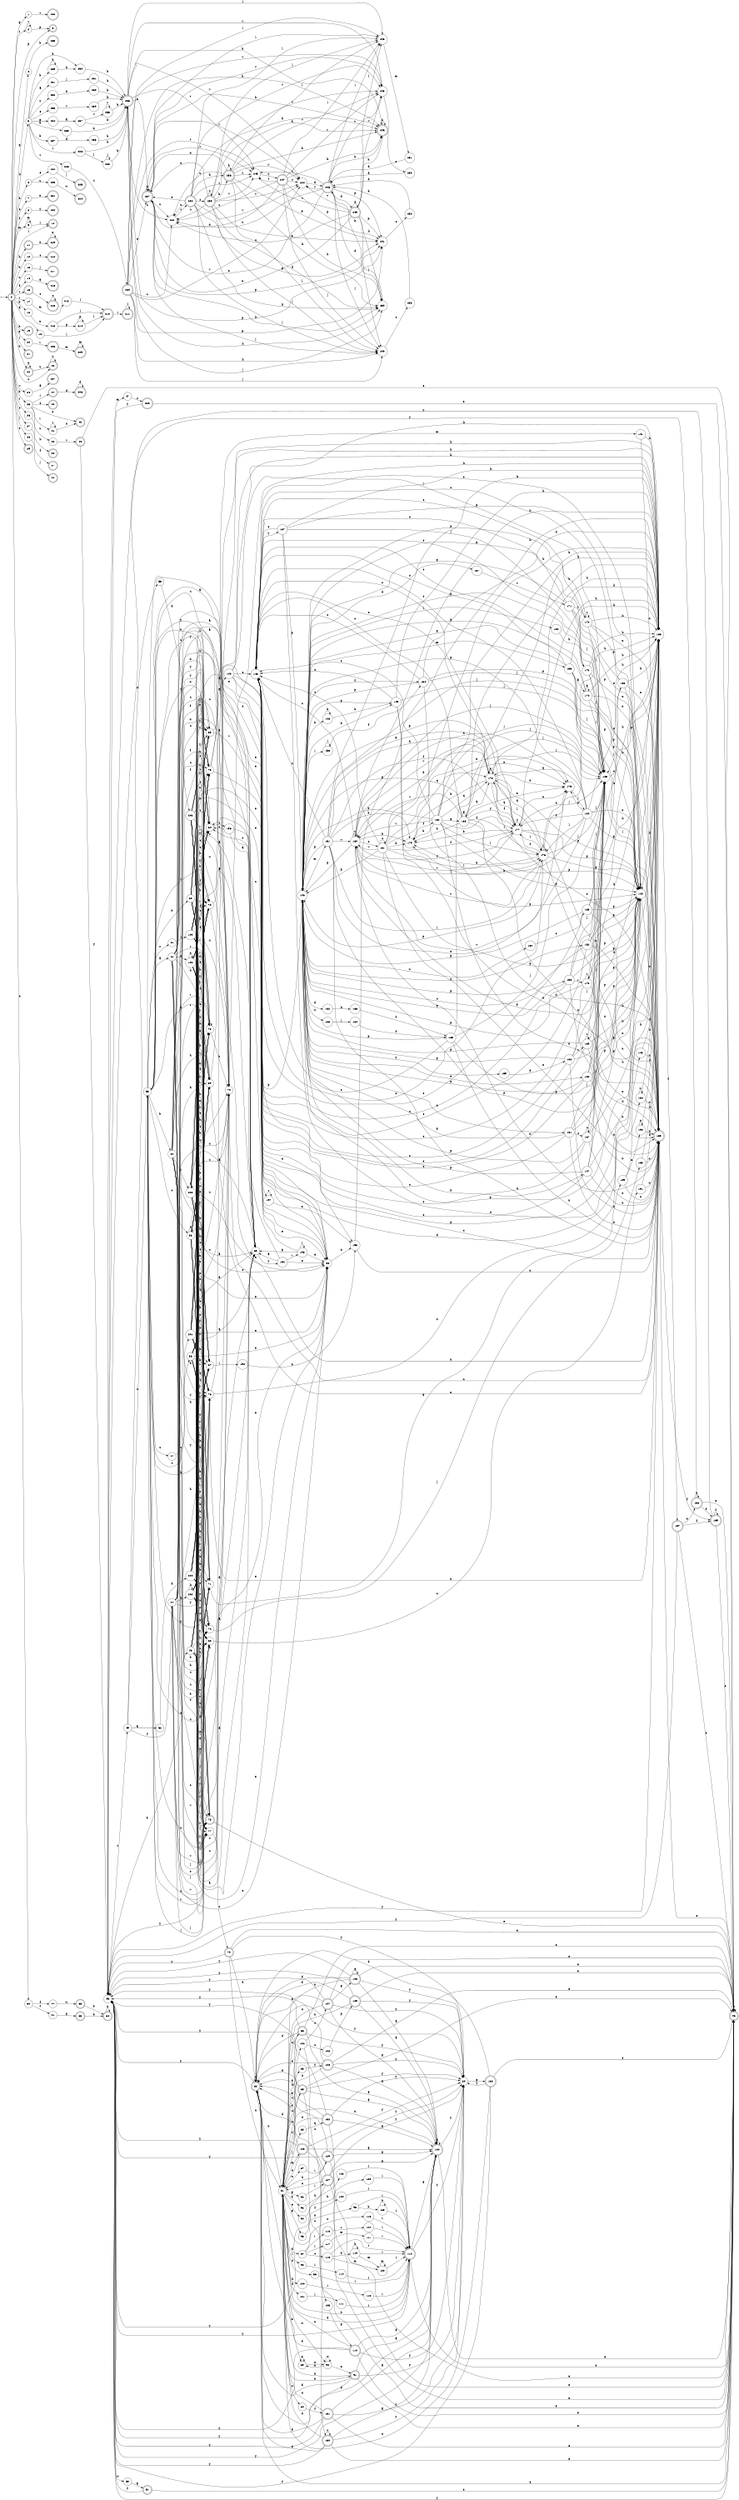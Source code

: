 digraph finite_state_machine {
rankdir=LR;
size="20,20";
node [shape = point]; "dummy0"
node [shape = doublecircle]; "0";"dummy0" -> "0";
node [shape = circle]; "1";
node [shape = circle]; "2";
node [shape = doublecircle]; "3";node [shape = circle]; "4";
node [shape = circle]; "5";
node [shape = circle]; "6";
node [shape = circle]; "7";
node [shape = circle]; "8";
node [shape = circle]; "9";
node [shape = doublecircle]; "10";node [shape = doublecircle]; "11";node [shape = circle]; "12";
node [shape = circle]; "13";
node [shape = circle]; "14";
node [shape = doublecircle]; "15";node [shape = circle]; "16";
node [shape = circle]; "17";
node [shape = circle]; "18";
node [shape = doublecircle]; "19";node [shape = circle]; "20";
node [shape = doublecircle]; "21";node [shape = doublecircle]; "22";node [shape = doublecircle]; "23";node [shape = circle]; "24";
node [shape = circle]; "25";
node [shape = circle]; "26";
node [shape = circle]; "27";
node [shape = circle]; "28";
node [shape = doublecircle]; "29";node [shape = circle]; "30";
node [shape = circle]; "31";
node [shape = circle]; "32";
node [shape = doublecircle]; "33";node [shape = doublecircle]; "34";node [shape = doublecircle]; "35";node [shape = doublecircle]; "36";node [shape = doublecircle]; "37";node [shape = doublecircle]; "38";node [shape = doublecircle]; "39";node [shape = circle]; "40";
node [shape = circle]; "41";
node [shape = doublecircle]; "42";node [shape = doublecircle]; "43";node [shape = doublecircle]; "44";node [shape = circle]; "45";
node [shape = doublecircle]; "46";node [shape = circle]; "47";
node [shape = circle]; "48";
node [shape = circle]; "49";
node [shape = circle]; "50";
node [shape = doublecircle]; "51";node [shape = circle]; "52";
node [shape = circle]; "53";
node [shape = circle]; "54";
node [shape = circle]; "55";
node [shape = circle]; "56";
node [shape = circle]; "57";
node [shape = circle]; "58";
node [shape = circle]; "59";
node [shape = circle]; "60";
node [shape = circle]; "61";
node [shape = circle]; "62";
node [shape = circle]; "63";
node [shape = circle]; "64";
node [shape = circle]; "65";
node [shape = circle]; "66";
node [shape = circle]; "67";
node [shape = circle]; "68";
node [shape = circle]; "69";
node [shape = circle]; "70";
node [shape = circle]; "71";
node [shape = circle]; "72";
node [shape = circle]; "73";
node [shape = circle]; "74";
node [shape = circle]; "75";
node [shape = circle]; "76";
node [shape = circle]; "77";
node [shape = doublecircle]; "78";node [shape = doublecircle]; "79";node [shape = circle]; "80";
node [shape = circle]; "81";
node [shape = doublecircle]; "82";node [shape = circle]; "83";
node [shape = circle]; "84";
node [shape = doublecircle]; "85";node [shape = doublecircle]; "86";node [shape = circle]; "87";
node [shape = circle]; "88";
node [shape = circle]; "89";
node [shape = circle]; "90";
node [shape = doublecircle]; "91";node [shape = circle]; "92";
node [shape = circle]; "93";
node [shape = circle]; "94";
node [shape = circle]; "95";
node [shape = circle]; "96";
node [shape = circle]; "97";
node [shape = circle]; "98";
node [shape = circle]; "99";
node [shape = circle]; "100";
node [shape = circle]; "101";
node [shape = circle]; "102";
node [shape = doublecircle]; "103";node [shape = doublecircle]; "104";node [shape = circle]; "105";
node [shape = circle]; "106";
node [shape = doublecircle]; "107";node [shape = doublecircle]; "108";node [shape = doublecircle]; "109";node [shape = doublecircle]; "110";node [shape = circle]; "111";
node [shape = doublecircle]; "112";node [shape = circle]; "113";
node [shape = circle]; "114";
node [shape = circle]; "115";
node [shape = circle]; "116";
node [shape = circle]; "117";
node [shape = circle]; "118";
node [shape = circle]; "119";
node [shape = circle]; "120";
node [shape = circle]; "121";
node [shape = circle]; "122";
node [shape = circle]; "123";
node [shape = circle]; "124";
node [shape = circle]; "125";
node [shape = circle]; "126";
node [shape = doublecircle]; "127";node [shape = doublecircle]; "128";node [shape = doublecircle]; "129";node [shape = doublecircle]; "130";node [shape = doublecircle]; "131";node [shape = doublecircle]; "132";node [shape = doublecircle]; "133";node [shape = circle]; "134";
node [shape = doublecircle]; "135";node [shape = circle]; "136";
node [shape = doublecircle]; "137";node [shape = doublecircle]; "138";node [shape = doublecircle]; "139";node [shape = circle]; "140";
node [shape = circle]; "141";
node [shape = circle]; "142";
node [shape = circle]; "143";
node [shape = circle]; "144";
node [shape = circle]; "145";
node [shape = circle]; "146";
node [shape = circle]; "147";
node [shape = circle]; "148";
node [shape = circle]; "149";
node [shape = circle]; "150";
node [shape = circle]; "151";
node [shape = circle]; "152";
node [shape = circle]; "153";
node [shape = circle]; "154";
node [shape = circle]; "155";
node [shape = circle]; "156";
node [shape = circle]; "157";
node [shape = circle]; "158";
node [shape = circle]; "159";
node [shape = circle]; "160";
node [shape = circle]; "161";
node [shape = circle]; "162";
node [shape = circle]; "163";
node [shape = circle]; "164";
node [shape = circle]; "165";
node [shape = circle]; "166";
node [shape = circle]; "167";
node [shape = circle]; "168";
node [shape = circle]; "169";
node [shape = circle]; "170";
node [shape = circle]; "171";
node [shape = circle]; "172";
node [shape = circle]; "173";
node [shape = circle]; "174";
node [shape = circle]; "175";
node [shape = circle]; "176";
node [shape = circle]; "177";
node [shape = circle]; "178";
node [shape = circle]; "179";
node [shape = circle]; "180";
node [shape = circle]; "181";
node [shape = circle]; "182";
node [shape = circle]; "183";
node [shape = circle]; "184";
node [shape = circle]; "185";
node [shape = circle]; "186";
node [shape = circle]; "187";
node [shape = circle]; "188";
node [shape = circle]; "189";
node [shape = circle]; "190";
node [shape = circle]; "191";
node [shape = circle]; "192";
node [shape = circle]; "193";
node [shape = circle]; "194";
node [shape = circle]; "195";
node [shape = circle]; "196";
node [shape = circle]; "197";
node [shape = circle]; "198";
node [shape = circle]; "199";
node [shape = circle]; "200";
node [shape = circle]; "201";
node [shape = circle]; "202";
node [shape = circle]; "203";
node [shape = circle]; "204";
node [shape = doublecircle]; "205";node [shape = doublecircle]; "206";node [shape = doublecircle]; "207";node [shape = doublecircle]; "208";node [shape = doublecircle]; "209";node [shape = doublecircle]; "210";node [shape = doublecircle]; "211";node [shape = circle]; "212";
node [shape = circle]; "213";
node [shape = circle]; "214";
node [shape = doublecircle]; "215";node [shape = doublecircle]; "216";node [shape = doublecircle]; "217";node [shape = doublecircle]; "218";node [shape = doublecircle]; "219";node [shape = doublecircle]; "220";node [shape = doublecircle]; "221";node [shape = circle]; "222";
node [shape = circle]; "223";
node [shape = doublecircle]; "224";node [shape = doublecircle]; "225";node [shape = circle]; "226";
node [shape = circle]; "227";
node [shape = circle]; "228";
node [shape = circle]; "229";
node [shape = circle]; "230";
node [shape = circle]; "231";
node [shape = circle]; "232";
node [shape = circle]; "233";
node [shape = circle]; "234";
node [shape = circle]; "235";
node [shape = doublecircle]; "236";node [shape = doublecircle]; "237";node [shape = circle]; "238";
node [shape = circle]; "239";
node [shape = circle]; "240";
node [shape = circle]; "241";
node [shape = circle]; "242";
node [shape = circle]; "243";
node [shape = circle]; "244";
node [shape = circle]; "245";
node [shape = doublecircle]; "246";node [shape = doublecircle]; "247";node [shape = doublecircle]; "248";node [shape = doublecircle]; "249";node [shape = circle]; "250";
node [shape = circle]; "251";
node [shape = circle]; "252";
node [shape = circle]; "253";
node [shape = doublecircle]; "254";node [shape = doublecircle]; "255";node [shape = doublecircle]; "256";node [shape = circle]; "257";
node [shape = circle]; "258";
node [shape = circle]; "259";
node [shape = circle]; "260";
node [shape = circle]; "261";
node [shape = circle]; "262";
node [shape = circle]; "263";
node [shape = doublecircle]; "264";node [shape = doublecircle]; "265";node [shape = doublecircle]; "266";"0" -> "1" [label = "g"];
 "0" -> "2" [label = "t"];
 "0" -> "26" [label = "t"];
 "0" -> "15" [label = "t"];
 "0" -> "3" [label = "p"];
 "0" -> "20" [label = "p"];
 "0" -> "18" [label = "q"];
 "0" -> "4" [label = "q"];
 "0" -> "5" [label = "k"];
 "0" -> "6" [label = "d"];
 "0" -> "7" [label = "e"];
 "0" -> "8" [label = "f"];
 "0" -> "14" [label = "f"];
 "0" -> "9" [label = "m"];
 "0" -> "10" [label = "i"];
 "0" -> "11" [label = "h"];
 "0" -> "12" [label = "n"];
 "0" -> "22" [label = "n"];
 "0" -> "13" [label = "u"];
 "0" -> "23" [label = "u"];
 "0" -> "16" [label = "b"];
 "0" -> "25" [label = "b"];
 "0" -> "19" [label = "b"];
 "0" -> "17" [label = "r"];
 "0" -> "21" [label = "l"];
 "0" -> "24" [label = "v"];
 "0" -> "27" [label = "o"];
 "0" -> "30" [label = "o"];
 "0" -> "28" [label = "j"];
 "0" -> "29" [label = "s"];
 "30" -> "31" [label = "s"];
 "30" -> "32" [label = "f"];
 "32" -> "33" [label = "w"];
 "33" -> "34" [label = "b"];
 "34" -> "34" [label = "b"];
 "31" -> "35" [label = "p"];
 "35" -> "34" [label = "b"];
 "28" -> "36" [label = "j"];
 "27" -> "37" [label = "f"];
 "26" -> "38" [label = "k"];
 "25" -> "39" [label = "i"];
 "25" -> "40" [label = "u"];
 "25" -> "41" [label = "r"];
 "25" -> "42" [label = "x"];
 "25" -> "43" [label = "c"];
 "41" -> "41" [label = "r"];
 "41" -> "42" [label = "x"];
 "40" -> "44" [label = "t"];
 "44" -> "45" [label = "y"];
 "44" -> "46" [label = "e"];
 "46" -> "46" [label = "e"];
 "46" -> "45" [label = "y"];
 "45" -> "47" [label = "m"];
 "45" -> "48" [label = "b"];
 "45" -> "49" [label = "t"];
 "45" -> "50" [label = "w"];
 "50" -> "51" [label = "a"];
 "51" -> "45" [label = "y"];
 "51" -> "46" [label = "e"];
 "49" -> "52" [label = "a"];
 "49" -> "53" [label = "d"];
 "49" -> "54" [label = "y"];
 "49" -> "55" [label = "w"];
 "55" -> "56" [label = "s"];
 "55" -> "61" [label = "s"];
 "55" -> "64" [label = "c"];
 "55" -> "57" [label = "c"];
 "55" -> "58" [label = "o"];
 "55" -> "68" [label = "o"];
 "55" -> "59" [label = "b"];
 "55" -> "60" [label = "b"];
 "55" -> "71" [label = "b"];
 "55" -> "65" [label = "a"];
 "55" -> "62" [label = "a"];
 "55" -> "76" [label = "y"];
 "55" -> "63" [label = "y"];
 "55" -> "66" [label = "e"];
 "55" -> "67" [label = "h"];
 "55" -> "69" [label = "h"];
 "55" -> "70" [label = "f"];
 "55" -> "72" [label = "u"];
 "55" -> "74" [label = "u"];
 "55" -> "73" [label = "r"];
 "55" -> "75" [label = "x"];
 "55" -> "77" [label = "j"];
 "55" -> "78" [label = "v"];
 "78" -> "45" [label = "y"];
 "78" -> "46" [label = "e"];
 "77" -> "79" [label = "s"];
 "79" -> "80" [label = "y"];
 "79" -> "45" [label = "y"];
 "79" -> "81" [label = "x"];
 "79" -> "82" [label = "d"];
 "79" -> "46" [label = "e"];
 "82" -> "82" [label = "d"];
 "82" -> "80" [label = "y"];
 "82" -> "45" [label = "y"];
 "82" -> "81" [label = "x"];
 "82" -> "46" [label = "e"];
 "81" -> "83" [label = "j"];
 "81" -> "84" [label = "u"];
 "81" -> "102" [label = "u"];
 "81" -> "85" [label = "f"];
 "81" -> "100" [label = "k"];
 "81" -> "101" [label = "k"];
 "81" -> "86" [label = "k"];
 "81" -> "90" [label = "w"];
 "81" -> "87" [label = "w"];
 "81" -> "88" [label = "x"];
 "81" -> "99" [label = "x"];
 "81" -> "96" [label = "x"];
 "81" -> "89" [label = "n"];
 "81" -> "91" [label = "n"];
 "81" -> "92" [label = "g"];
 "81" -> "95" [label = "g"];
 "81" -> "93" [label = "b"];
 "81" -> "94" [label = "e"];
 "81" -> "97" [label = "d"];
 "81" -> "98" [label = "l"];
 "81" -> "103" [label = "m"];
 "103" -> "81" [label = "x"];
 "103" -> "104" [label = "g"];
 "103" -> "80" [label = "y"];
 "103" -> "45" [label = "y"];
 "103" -> "82" [label = "d"];
 "103" -> "46" [label = "e"];
 "104" -> "104" [label = "g"];
 "104" -> "81" [label = "x"];
 "104" -> "80" [label = "y"];
 "104" -> "45" [label = "y"];
 "104" -> "82" [label = "d"];
 "104" -> "46" [label = "e"];
 "102" -> "105" [label = "o"];
 "102" -> "107" [label = "o"];
 "102" -> "106" [label = "c"];
 "107" -> "104" [label = "g"];
 "107" -> "108" [label = "g"];
 "107" -> "81" [label = "x"];
 "107" -> "80" [label = "y"];
 "107" -> "45" [label = "y"];
 "107" -> "82" [label = "d"];
 "107" -> "46" [label = "e"];
 "108" -> "104" [label = "g"];
 "108" -> "108" [label = "g"];
 "108" -> "81" [label = "x"];
 "108" -> "80" [label = "y"];
 "108" -> "45" [label = "y"];
 "108" -> "82" [label = "d"];
 "108" -> "46" [label = "e"];
 "106" -> "109" [label = "p"];
 "109" -> "81" [label = "x"];
 "109" -> "104" [label = "g"];
 "109" -> "80" [label = "y"];
 "109" -> "45" [label = "y"];
 "109" -> "82" [label = "d"];
 "109" -> "46" [label = "e"];
 "105" -> "110" [label = "p"];
 "110" -> "81" [label = "x"];
 "110" -> "104" [label = "g"];
 "110" -> "80" [label = "y"];
 "110" -> "45" [label = "y"];
 "110" -> "82" [label = "d"];
 "110" -> "46" [label = "e"];
 "101" -> "111" [label = "l"];
 "111" -> "112" [label = "i"];
 "112" -> "81" [label = "x"];
 "112" -> "104" [label = "g"];
 "112" -> "80" [label = "y"];
 "112" -> "45" [label = "y"];
 "112" -> "82" [label = "d"];
 "112" -> "46" [label = "e"];
 "100" -> "113" [label = "i"];
 "113" -> "112" [label = "i"];
 "99" -> "112" [label = "i"];
 "98" -> "114" [label = "i"];
 "114" -> "112" [label = "i"];
 "97" -> "115" [label = "o"];
 "97" -> "118" [label = "o"];
 "97" -> "116" [label = "r"];
 "97" -> "117" [label = "l"];
 "118" -> "119" [label = "h"];
 "118" -> "120" [label = "m"];
 "118" -> "112" [label = "i"];
 "120" -> "120" [label = "m"];
 "120" -> "112" [label = "i"];
 "119" -> "119" [label = "h"];
 "119" -> "120" [label = "m"];
 "119" -> "112" [label = "i"];
 "117" -> "121" [label = "m"];
 "121" -> "112" [label = "i"];
 "116" -> "122" [label = "r"];
 "122" -> "112" [label = "i"];
 "115" -> "112" [label = "i"];
 "96" -> "123" [label = "b"];
 "96" -> "112" [label = "i"];
 "123" -> "123" [label = "b"];
 "123" -> "112" [label = "i"];
 "95" -> "124" [label = "f"];
 "124" -> "112" [label = "i"];
 "94" -> "125" [label = "h"];
 "125" -> "112" [label = "i"];
 "93" -> "126" [label = "k"];
 "126" -> "112" [label = "i"];
 "92" -> "127" [label = "i"];
 "127" -> "81" [label = "x"];
 "127" -> "104" [label = "g"];
 "127" -> "80" [label = "y"];
 "127" -> "45" [label = "y"];
 "127" -> "82" [label = "d"];
 "127" -> "46" [label = "e"];
 "91" -> "81" [label = "x"];
 "91" -> "104" [label = "g"];
 "91" -> "80" [label = "y"];
 "91" -> "45" [label = "y"];
 "91" -> "82" [label = "d"];
 "91" -> "46" [label = "e"];
 "90" -> "90" [label = "w"];
 "90" -> "89" [label = "n"];
 "90" -> "91" [label = "n"];
 "89" -> "89" [label = "n"];
 "89" -> "90" [label = "w"];
 "88" -> "128" [label = "y"];
 "128" -> "81" [label = "x"];
 "128" -> "104" [label = "g"];
 "128" -> "80" [label = "y"];
 "128" -> "45" [label = "y"];
 "128" -> "82" [label = "d"];
 "128" -> "46" [label = "e"];
 "87" -> "129" [label = "i"];
 "129" -> "81" [label = "x"];
 "129" -> "104" [label = "g"];
 "129" -> "80" [label = "y"];
 "129" -> "45" [label = "y"];
 "129" -> "82" [label = "d"];
 "129" -> "46" [label = "e"];
 "86" -> "81" [label = "x"];
 "86" -> "104" [label = "g"];
 "86" -> "80" [label = "y"];
 "86" -> "45" [label = "y"];
 "86" -> "82" [label = "d"];
 "86" -> "46" [label = "e"];
 "85" -> "130" [label = "u"];
 "85" -> "81" [label = "x"];
 "85" -> "104" [label = "g"];
 "85" -> "80" [label = "y"];
 "85" -> "45" [label = "y"];
 "85" -> "82" [label = "d"];
 "85" -> "46" [label = "e"];
 "130" -> "130" [label = "u"];
 "130" -> "81" [label = "x"];
 "130" -> "104" [label = "g"];
 "130" -> "80" [label = "y"];
 "130" -> "45" [label = "y"];
 "130" -> "82" [label = "d"];
 "130" -> "46" [label = "e"];
 "84" -> "131" [label = "f"];
 "131" -> "81" [label = "x"];
 "131" -> "104" [label = "g"];
 "131" -> "80" [label = "y"];
 "131" -> "45" [label = "y"];
 "131" -> "82" [label = "d"];
 "131" -> "46" [label = "e"];
 "83" -> "132" [label = "q"];
 "132" -> "81" [label = "x"];
 "132" -> "104" [label = "g"];
 "132" -> "80" [label = "y"];
 "132" -> "45" [label = "y"];
 "132" -> "82" [label = "d"];
 "132" -> "46" [label = "e"];
 "80" -> "133" [label = "g"];
 "133" -> "80" [label = "y"];
 "133" -> "45" [label = "y"];
 "133" -> "81" [label = "x"];
 "133" -> "82" [label = "d"];
 "133" -> "46" [label = "e"];
 "76" -> "134" [label = "w"];
 "76" -> "135" [label = "x"];
 "76" -> "136" [label = "k"];
 "136" -> "137" [label = "f"];
 "137" -> "138" [label = "n"];
 "137" -> "139" [label = "f"];
 "137" -> "45" [label = "y"];
 "137" -> "46" [label = "e"];
 "139" -> "139" [label = "f"];
 "139" -> "45" [label = "y"];
 "139" -> "46" [label = "e"];
 "138" -> "138" [label = "n"];
 "138" -> "139" [label = "f"];
 "138" -> "45" [label = "y"];
 "138" -> "46" [label = "e"];
 "135" -> "139" [label = "f"];
 "135" -> "45" [label = "y"];
 "135" -> "46" [label = "e"];
 "134" -> "134" [label = "w"];
 "134" -> "135" [label = "x"];
 "134" -> "136" [label = "k"];
 "75" -> "140" [label = "g"];
 "75" -> "141" [label = "m"];
 "75" -> "142" [label = "d"];
 "142" -> "135" [label = "x"];
 "142" -> "136" [label = "k"];
 "141" -> "135" [label = "x"];
 "141" -> "136" [label = "k"];
 "140" -> "143" [label = "o"];
 "140" -> "144" [label = "p"];
 "140" -> "146" [label = "p"];
 "140" -> "145" [label = "j"];
 "140" -> "135" [label = "x"];
 "140" -> "136" [label = "k"];
 "146" -> "147" [label = "k"];
 "146" -> "148" [label = "b"];
 "146" -> "149" [label = "b"];
 "146" -> "150" [label = "u"];
 "146" -> "155" [label = "m"];
 "146" -> "151" [label = "m"];
 "146" -> "152" [label = "c"];
 "146" -> "158" [label = "c"];
 "146" -> "153" [label = "l"];
 "146" -> "156" [label = "l"];
 "146" -> "154" [label = "f"];
 "146" -> "162" [label = "d"];
 "146" -> "157" [label = "d"];
 "146" -> "159" [label = "y"];
 "146" -> "160" [label = "e"];
 "146" -> "161" [label = "n"];
 "146" -> "163" [label = "w"];
 "163" -> "164" [label = "j"];
 "164" -> "165" [label = "f"];
 "165" -> "144" [label = "p"];
 "165" -> "146" [label = "p"];
 "165" -> "143" [label = "o"];
 "165" -> "145" [label = "j"];
 "165" -> "135" [label = "x"];
 "165" -> "136" [label = "k"];
 "162" -> "166" [label = "k"];
 "166" -> "165" [label = "f"];
 "161" -> "167" [label = "c"];
 "161" -> "144" [label = "p"];
 "161" -> "146" [label = "p"];
 "161" -> "143" [label = "o"];
 "161" -> "145" [label = "j"];
 "161" -> "135" [label = "x"];
 "161" -> "136" [label = "k"];
 "167" -> "167" [label = "c"];
 "167" -> "144" [label = "p"];
 "167" -> "146" [label = "p"];
 "167" -> "143" [label = "o"];
 "167" -> "145" [label = "j"];
 "167" -> "135" [label = "x"];
 "167" -> "136" [label = "k"];
 "160" -> "144" [label = "p"];
 "160" -> "146" [label = "p"];
 "160" -> "143" [label = "o"];
 "160" -> "145" [label = "j"];
 "160" -> "135" [label = "x"];
 "160" -> "136" [label = "k"];
 "159" -> "168" [label = "p"];
 "168" -> "169" [label = "t"];
 "168" -> "144" [label = "p"];
 "168" -> "146" [label = "p"];
 "168" -> "143" [label = "o"];
 "168" -> "145" [label = "j"];
 "168" -> "135" [label = "x"];
 "168" -> "136" [label = "k"];
 "169" -> "169" [label = "t"];
 "169" -> "144" [label = "p"];
 "169" -> "146" [label = "p"];
 "169" -> "143" [label = "o"];
 "169" -> "145" [label = "j"];
 "169" -> "135" [label = "x"];
 "169" -> "136" [label = "k"];
 "158" -> "170" [label = "r"];
 "158" -> "144" [label = "p"];
 "158" -> "146" [label = "p"];
 "158" -> "143" [label = "o"];
 "158" -> "145" [label = "j"];
 "158" -> "135" [label = "x"];
 "158" -> "136" [label = "k"];
 "170" -> "170" [label = "r"];
 "170" -> "144" [label = "p"];
 "170" -> "146" [label = "p"];
 "170" -> "143" [label = "o"];
 "170" -> "145" [label = "j"];
 "170" -> "135" [label = "x"];
 "170" -> "136" [label = "k"];
 "157" -> "171" [label = "t"];
 "171" -> "172" [label = "t"];
 "171" -> "144" [label = "p"];
 "171" -> "146" [label = "p"];
 "171" -> "143" [label = "o"];
 "171" -> "145" [label = "j"];
 "171" -> "135" [label = "x"];
 "171" -> "136" [label = "k"];
 "172" -> "172" [label = "t"];
 "172" -> "144" [label = "p"];
 "172" -> "146" [label = "p"];
 "172" -> "143" [label = "o"];
 "172" -> "145" [label = "j"];
 "172" -> "135" [label = "x"];
 "172" -> "136" [label = "k"];
 "156" -> "173" [label = "h"];
 "173" -> "144" [label = "p"];
 "173" -> "146" [label = "p"];
 "173" -> "143" [label = "o"];
 "173" -> "145" [label = "j"];
 "173" -> "135" [label = "x"];
 "173" -> "136" [label = "k"];
 "155" -> "174" [label = "a"];
 "155" -> "144" [label = "p"];
 "155" -> "146" [label = "p"];
 "155" -> "143" [label = "o"];
 "155" -> "145" [label = "j"];
 "155" -> "135" [label = "x"];
 "155" -> "136" [label = "k"];
 "174" -> "174" [label = "a"];
 "174" -> "144" [label = "p"];
 "174" -> "146" [label = "p"];
 "174" -> "143" [label = "o"];
 "174" -> "145" [label = "j"];
 "174" -> "135" [label = "x"];
 "174" -> "136" [label = "k"];
 "154" -> "144" [label = "p"];
 "154" -> "146" [label = "p"];
 "154" -> "143" [label = "o"];
 "154" -> "145" [label = "j"];
 "154" -> "135" [label = "x"];
 "154" -> "136" [label = "k"];
 "153" -> "153" [label = "l"];
 "153" -> "154" [label = "f"];
 "152" -> "144" [label = "p"];
 "152" -> "146" [label = "p"];
 "152" -> "143" [label = "o"];
 "152" -> "145" [label = "j"];
 "152" -> "135" [label = "x"];
 "152" -> "136" [label = "k"];
 "151" -> "175" [label = "n"];
 "151" -> "176" [label = "l"];
 "151" -> "177" [label = "f"];
 "151" -> "178" [label = "q"];
 "151" -> "179" [label = "b"];
 "151" -> "180" [label = "v"];
 "151" -> "144" [label = "p"];
 "151" -> "146" [label = "p"];
 "151" -> "143" [label = "o"];
 "151" -> "145" [label = "j"];
 "151" -> "135" [label = "x"];
 "151" -> "136" [label = "k"];
 "180" -> "180" [label = "v"];
 "180" -> "181" [label = "c"];
 "180" -> "175" [label = "n"];
 "180" -> "176" [label = "l"];
 "180" -> "177" [label = "f"];
 "180" -> "178" [label = "q"];
 "180" -> "179" [label = "b"];
 "180" -> "144" [label = "p"];
 "180" -> "146" [label = "p"];
 "180" -> "143" [label = "o"];
 "180" -> "145" [label = "j"];
 "180" -> "135" [label = "x"];
 "180" -> "136" [label = "k"];
 "181" -> "181" [label = "c"];
 "181" -> "180" [label = "v"];
 "181" -> "175" [label = "n"];
 "181" -> "176" [label = "l"];
 "181" -> "177" [label = "f"];
 "181" -> "178" [label = "q"];
 "181" -> "179" [label = "b"];
 "181" -> "144" [label = "p"];
 "181" -> "146" [label = "p"];
 "181" -> "143" [label = "o"];
 "181" -> "145" [label = "j"];
 "181" -> "135" [label = "x"];
 "181" -> "136" [label = "k"];
 "179" -> "182" [label = "f"];
 "182" -> "179" [label = "b"];
 "182" -> "183" [label = "g"];
 "182" -> "175" [label = "n"];
 "182" -> "176" [label = "l"];
 "182" -> "177" [label = "f"];
 "182" -> "178" [label = "q"];
 "182" -> "180" [label = "v"];
 "182" -> "144" [label = "p"];
 "182" -> "146" [label = "p"];
 "182" -> "143" [label = "o"];
 "182" -> "145" [label = "j"];
 "182" -> "135" [label = "x"];
 "182" -> "136" [label = "k"];
 "183" -> "183" [label = "g"];
 "183" -> "179" [label = "b"];
 "183" -> "175" [label = "n"];
 "183" -> "176" [label = "l"];
 "183" -> "177" [label = "f"];
 "183" -> "178" [label = "q"];
 "183" -> "180" [label = "v"];
 "183" -> "144" [label = "p"];
 "183" -> "146" [label = "p"];
 "183" -> "143" [label = "o"];
 "183" -> "145" [label = "j"];
 "183" -> "135" [label = "x"];
 "183" -> "136" [label = "k"];
 "178" -> "178" [label = "q"];
 "178" -> "175" [label = "n"];
 "178" -> "176" [label = "l"];
 "178" -> "177" [label = "f"];
 "178" -> "179" [label = "b"];
 "178" -> "180" [label = "v"];
 "178" -> "144" [label = "p"];
 "178" -> "146" [label = "p"];
 "178" -> "143" [label = "o"];
 "178" -> "145" [label = "j"];
 "178" -> "135" [label = "x"];
 "178" -> "136" [label = "k"];
 "177" -> "177" [label = "f"];
 "177" -> "175" [label = "n"];
 "177" -> "176" [label = "l"];
 "177" -> "178" [label = "q"];
 "177" -> "179" [label = "b"];
 "177" -> "180" [label = "v"];
 "177" -> "144" [label = "p"];
 "177" -> "146" [label = "p"];
 "177" -> "143" [label = "o"];
 "177" -> "145" [label = "j"];
 "177" -> "135" [label = "x"];
 "177" -> "136" [label = "k"];
 "176" -> "176" [label = "l"];
 "176" -> "175" [label = "n"];
 "176" -> "177" [label = "f"];
 "176" -> "178" [label = "q"];
 "176" -> "179" [label = "b"];
 "176" -> "180" [label = "v"];
 "176" -> "144" [label = "p"];
 "176" -> "146" [label = "p"];
 "176" -> "143" [label = "o"];
 "176" -> "145" [label = "j"];
 "176" -> "135" [label = "x"];
 "176" -> "136" [label = "k"];
 "175" -> "184" [label = "j"];
 "184" -> "175" [label = "n"];
 "184" -> "176" [label = "l"];
 "184" -> "177" [label = "f"];
 "184" -> "178" [label = "q"];
 "184" -> "179" [label = "b"];
 "184" -> "180" [label = "v"];
 "184" -> "144" [label = "p"];
 "184" -> "146" [label = "p"];
 "184" -> "143" [label = "o"];
 "184" -> "145" [label = "j"];
 "184" -> "135" [label = "x"];
 "184" -> "136" [label = "k"];
 "150" -> "185" [label = "c"];
 "185" -> "144" [label = "p"];
 "185" -> "146" [label = "p"];
 "185" -> "143" [label = "o"];
 "185" -> "145" [label = "j"];
 "185" -> "135" [label = "x"];
 "185" -> "136" [label = "k"];
 "149" -> "144" [label = "p"];
 "149" -> "146" [label = "p"];
 "149" -> "143" [label = "o"];
 "149" -> "145" [label = "j"];
 "149" -> "135" [label = "x"];
 "149" -> "136" [label = "k"];
 "148" -> "148" [label = "b"];
 "148" -> "149" [label = "b"];
 "147" -> "144" [label = "p"];
 "147" -> "146" [label = "p"];
 "147" -> "143" [label = "o"];
 "147" -> "145" [label = "j"];
 "147" -> "135" [label = "x"];
 "147" -> "136" [label = "k"];
 "145" -> "186" [label = "o"];
 "186" -> "145" [label = "j"];
 "186" -> "143" [label = "o"];
 "186" -> "144" [label = "p"];
 "186" -> "146" [label = "p"];
 "186" -> "135" [label = "x"];
 "186" -> "136" [label = "k"];
 "144" -> "144" [label = "p"];
 "144" -> "146" [label = "p"];
 "144" -> "143" [label = "o"];
 "144" -> "145" [label = "j"];
 "144" -> "135" [label = "x"];
 "144" -> "136" [label = "k"];
 "143" -> "187" [label = "y"];
 "187" -> "143" [label = "o"];
 "187" -> "144" [label = "p"];
 "187" -> "146" [label = "p"];
 "187" -> "145" [label = "j"];
 "187" -> "135" [label = "x"];
 "187" -> "136" [label = "k"];
 "74" -> "135" [label = "x"];
 "74" -> "136" [label = "k"];
 "73" -> "73" [label = "r"];
 "73" -> "74" [label = "u"];
 "72" -> "188" [label = "j"];
 "188" -> "135" [label = "x"];
 "188" -> "136" [label = "k"];
 "71" -> "189" [label = "g"];
 "189" -> "190" [label = "n"];
 "189" -> "135" [label = "x"];
 "189" -> "136" [label = "k"];
 "190" -> "190" [label = "n"];
 "190" -> "135" [label = "x"];
 "190" -> "136" [label = "k"];
 "70" -> "135" [label = "x"];
 "70" -> "136" [label = "k"];
 "69" -> "135" [label = "x"];
 "69" -> "136" [label = "k"];
 "68" -> "191" [label = "w"];
 "191" -> "135" [label = "x"];
 "191" -> "136" [label = "k"];
 "67" -> "192" [label = "l"];
 "192" -> "193" [label = "n"];
 "193" -> "135" [label = "x"];
 "193" -> "136" [label = "k"];
 "66" -> "193" [label = "n"];
 "65" -> "194" [label = "y"];
 "194" -> "65" [label = "a"];
 "194" -> "195" [label = "r"];
 "194" -> "64" [label = "c"];
 "194" -> "66" [label = "e"];
 "195" -> "195" [label = "r"];
 "195" -> "65" [label = "a"];
 "195" -> "64" [label = "c"];
 "195" -> "66" [label = "e"];
 "64" -> "196" [label = "e"];
 "196" -> "64" [label = "c"];
 "196" -> "65" [label = "a"];
 "196" -> "66" [label = "e"];
 "63" -> "197" [label = "t"];
 "63" -> "193" [label = "n"];
 "197" -> "197" [label = "t"];
 "197" -> "193" [label = "n"];
 "62" -> "198" [label = "n"];
 "62" -> "76" [label = "y"];
 "62" -> "63" [label = "y"];
 "62" -> "64" [label = "c"];
 "62" -> "65" [label = "a"];
 "62" -> "66" [label = "e"];
 "62" -> "67" [label = "h"];
 "62" -> "69" [label = "h"];
 "62" -> "68" [label = "o"];
 "62" -> "70" [label = "f"];
 "62" -> "71" [label = "b"];
 "62" -> "72" [label = "u"];
 "62" -> "74" [label = "u"];
 "62" -> "73" [label = "r"];
 "62" -> "75" [label = "x"];
 "62" -> "77" [label = "j"];
 "62" -> "78" [label = "v"];
 "198" -> "198" [label = "n"];
 "198" -> "76" [label = "y"];
 "198" -> "63" [label = "y"];
 "198" -> "64" [label = "c"];
 "198" -> "65" [label = "a"];
 "198" -> "66" [label = "e"];
 "198" -> "67" [label = "h"];
 "198" -> "69" [label = "h"];
 "198" -> "68" [label = "o"];
 "198" -> "70" [label = "f"];
 "198" -> "71" [label = "b"];
 "198" -> "72" [label = "u"];
 "198" -> "74" [label = "u"];
 "198" -> "73" [label = "r"];
 "198" -> "75" [label = "x"];
 "198" -> "77" [label = "j"];
 "198" -> "78" [label = "v"];
 "61" -> "199" [label = "l"];
 "199" -> "76" [label = "y"];
 "199" -> "63" [label = "y"];
 "199" -> "64" [label = "c"];
 "199" -> "65" [label = "a"];
 "199" -> "66" [label = "e"];
 "199" -> "67" [label = "h"];
 "199" -> "69" [label = "h"];
 "199" -> "68" [label = "o"];
 "199" -> "70" [label = "f"];
 "199" -> "71" [label = "b"];
 "199" -> "72" [label = "u"];
 "199" -> "74" [label = "u"];
 "199" -> "73" [label = "r"];
 "199" -> "75" [label = "x"];
 "199" -> "77" [label = "j"];
 "199" -> "78" [label = "v"];
 "60" -> "76" [label = "y"];
 "60" -> "63" [label = "y"];
 "60" -> "64" [label = "c"];
 "60" -> "65" [label = "a"];
 "60" -> "66" [label = "e"];
 "60" -> "67" [label = "h"];
 "60" -> "69" [label = "h"];
 "60" -> "68" [label = "o"];
 "60" -> "70" [label = "f"];
 "60" -> "71" [label = "b"];
 "60" -> "72" [label = "u"];
 "60" -> "74" [label = "u"];
 "60" -> "73" [label = "r"];
 "60" -> "75" [label = "x"];
 "60" -> "77" [label = "j"];
 "60" -> "78" [label = "v"];
 "59" -> "200" [label = "y"];
 "59" -> "76" [label = "y"];
 "59" -> "63" [label = "y"];
 "59" -> "64" [label = "c"];
 "59" -> "65" [label = "a"];
 "59" -> "66" [label = "e"];
 "59" -> "67" [label = "h"];
 "59" -> "69" [label = "h"];
 "59" -> "68" [label = "o"];
 "59" -> "70" [label = "f"];
 "59" -> "71" [label = "b"];
 "59" -> "72" [label = "u"];
 "59" -> "74" [label = "u"];
 "59" -> "73" [label = "r"];
 "59" -> "75" [label = "x"];
 "59" -> "77" [label = "j"];
 "59" -> "78" [label = "v"];
 "200" -> "200" [label = "y"];
 "200" -> "76" [label = "y"];
 "200" -> "63" [label = "y"];
 "200" -> "64" [label = "c"];
 "200" -> "65" [label = "a"];
 "200" -> "66" [label = "e"];
 "200" -> "67" [label = "h"];
 "200" -> "69" [label = "h"];
 "200" -> "68" [label = "o"];
 "200" -> "70" [label = "f"];
 "200" -> "71" [label = "b"];
 "200" -> "72" [label = "u"];
 "200" -> "74" [label = "u"];
 "200" -> "73" [label = "r"];
 "200" -> "75" [label = "x"];
 "200" -> "77" [label = "j"];
 "200" -> "78" [label = "v"];
 "58" -> "58" [label = "o"];
 "58" -> "68" [label = "o"];
 "58" -> "76" [label = "y"];
 "58" -> "63" [label = "y"];
 "58" -> "64" [label = "c"];
 "58" -> "65" [label = "a"];
 "58" -> "66" [label = "e"];
 "58" -> "67" [label = "h"];
 "58" -> "69" [label = "h"];
 "58" -> "70" [label = "f"];
 "58" -> "71" [label = "b"];
 "58" -> "72" [label = "u"];
 "58" -> "74" [label = "u"];
 "58" -> "73" [label = "r"];
 "58" -> "75" [label = "x"];
 "58" -> "77" [label = "j"];
 "58" -> "78" [label = "v"];
 "57" -> "201" [label = "s"];
 "201" -> "76" [label = "y"];
 "201" -> "63" [label = "y"];
 "201" -> "64" [label = "c"];
 "201" -> "65" [label = "a"];
 "201" -> "66" [label = "e"];
 "201" -> "67" [label = "h"];
 "201" -> "69" [label = "h"];
 "201" -> "68" [label = "o"];
 "201" -> "70" [label = "f"];
 "201" -> "71" [label = "b"];
 "201" -> "72" [label = "u"];
 "201" -> "74" [label = "u"];
 "201" -> "73" [label = "r"];
 "201" -> "75" [label = "x"];
 "201" -> "77" [label = "j"];
 "201" -> "78" [label = "v"];
 "56" -> "76" [label = "y"];
 "56" -> "63" [label = "y"];
 "56" -> "64" [label = "c"];
 "56" -> "65" [label = "a"];
 "56" -> "66" [label = "e"];
 "56" -> "67" [label = "h"];
 "56" -> "69" [label = "h"];
 "56" -> "68" [label = "o"];
 "56" -> "70" [label = "f"];
 "56" -> "71" [label = "b"];
 "56" -> "72" [label = "u"];
 "56" -> "74" [label = "u"];
 "56" -> "73" [label = "r"];
 "56" -> "75" [label = "x"];
 "56" -> "77" [label = "j"];
 "56" -> "78" [label = "v"];
 "54" -> "202" [label = "k"];
 "54" -> "76" [label = "y"];
 "54" -> "63" [label = "y"];
 "54" -> "64" [label = "c"];
 "54" -> "65" [label = "a"];
 "54" -> "66" [label = "e"];
 "54" -> "67" [label = "h"];
 "54" -> "69" [label = "h"];
 "54" -> "68" [label = "o"];
 "54" -> "70" [label = "f"];
 "54" -> "71" [label = "b"];
 "54" -> "72" [label = "u"];
 "54" -> "74" [label = "u"];
 "54" -> "73" [label = "r"];
 "54" -> "75" [label = "x"];
 "54" -> "77" [label = "j"];
 "54" -> "78" [label = "v"];
 "202" -> "202" [label = "k"];
 "202" -> "76" [label = "y"];
 "202" -> "63" [label = "y"];
 "202" -> "64" [label = "c"];
 "202" -> "65" [label = "a"];
 "202" -> "66" [label = "e"];
 "202" -> "67" [label = "h"];
 "202" -> "69" [label = "h"];
 "202" -> "68" [label = "o"];
 "202" -> "70" [label = "f"];
 "202" -> "71" [label = "b"];
 "202" -> "72" [label = "u"];
 "202" -> "74" [label = "u"];
 "202" -> "73" [label = "r"];
 "202" -> "75" [label = "x"];
 "202" -> "77" [label = "j"];
 "202" -> "78" [label = "v"];
 "53" -> "203" [label = "d"];
 "203" -> "76" [label = "y"];
 "203" -> "63" [label = "y"];
 "203" -> "64" [label = "c"];
 "203" -> "65" [label = "a"];
 "203" -> "66" [label = "e"];
 "203" -> "67" [label = "h"];
 "203" -> "69" [label = "h"];
 "203" -> "68" [label = "o"];
 "203" -> "70" [label = "f"];
 "203" -> "71" [label = "b"];
 "203" -> "72" [label = "u"];
 "203" -> "74" [label = "u"];
 "203" -> "73" [label = "r"];
 "203" -> "75" [label = "x"];
 "203" -> "77" [label = "j"];
 "203" -> "78" [label = "v"];
 "52" -> "204" [label = "d"];
 "204" -> "76" [label = "y"];
 "204" -> "63" [label = "y"];
 "204" -> "64" [label = "c"];
 "204" -> "65" [label = "a"];
 "204" -> "66" [label = "e"];
 "204" -> "67" [label = "h"];
 "204" -> "69" [label = "h"];
 "204" -> "68" [label = "o"];
 "204" -> "70" [label = "f"];
 "204" -> "71" [label = "b"];
 "204" -> "72" [label = "u"];
 "204" -> "74" [label = "u"];
 "204" -> "73" [label = "r"];
 "204" -> "75" [label = "x"];
 "204" -> "77" [label = "j"];
 "204" -> "78" [label = "v"];
 "48" -> "76" [label = "y"];
 "48" -> "63" [label = "y"];
 "48" -> "64" [label = "c"];
 "48" -> "65" [label = "a"];
 "48" -> "66" [label = "e"];
 "48" -> "67" [label = "h"];
 "48" -> "69" [label = "h"];
 "48" -> "68" [label = "o"];
 "48" -> "70" [label = "f"];
 "48" -> "71" [label = "b"];
 "48" -> "72" [label = "u"];
 "48" -> "74" [label = "u"];
 "48" -> "73" [label = "r"];
 "48" -> "75" [label = "x"];
 "48" -> "77" [label = "j"];
 "48" -> "78" [label = "v"];
 "47" -> "205" [label = "s"];
 "205" -> "45" [label = "y"];
 "205" -> "46" [label = "e"];
 "39" -> "206" [label = "d"];
 "206" -> "206" [label = "d"];
 "24" -> "207" [label = "a"];
 "23" -> "23" [label = "u"];
 "22" -> "22" [label = "n"];
 "22" -> "23" [label = "u"];
 "20" -> "208" [label = "r"];
 "208" -> "209" [label = "m"];
 "209" -> "209" [label = "m"];
 "18" -> "210" [label = "l"];
 "210" -> "211" [label = "i"];
 "211" -> "211" [label = "i"];
 "17" -> "212" [label = "m"];
 "212" -> "210" [label = "l"];
 "16" -> "213" [label = "n"];
 "213" -> "214" [label = "p"];
 "213" -> "210" [label = "l"];
 "214" -> "214" [label = "p"];
 "214" -> "210" [label = "l"];
 "15" -> "215" [label = "c"];
 "215" -> "215" [label = "c"];
 "14" -> "216" [label = "g"];
 "13" -> "217" [label = "j"];
 "12" -> "218" [label = "c"];
 "11" -> "219" [label = "x"];
 "219" -> "219" [label = "x"];
 "9" -> "9" [label = "m"];
 "9" -> "10" [label = "i"];
 "8" -> "220" [label = "y"];
 "7" -> "221" [label = "n"];
 "6" -> "222" [label = "e"];
 "6" -> "223" [label = "u"];
 "223" -> "224" [label = "w"];
 "222" -> "225" [label = "j"];
 "5" -> "226" [label = "t"];
 "5" -> "227" [label = "b"];
 "5" -> "229" [label = "b"];
 "5" -> "230" [label = "b"];
 "5" -> "235" [label = "b"];
 "5" -> "228" [label = "i"];
 "5" -> "231" [label = "a"];
 "5" -> "232" [label = "y"];
 "5" -> "233" [label = "e"];
 "5" -> "234" [label = "g"];
 "235" -> "236" [label = "b"];
 "236" -> "237" [label = "n"];
 "236" -> "238" [label = "u"];
 "236" -> "239" [label = "k"];
 "236" -> "240" [label = "j"];
 "236" -> "241" [label = "p"];
 "236" -> "242" [label = "l"];
 "236" -> "243" [label = "v"];
 "236" -> "244" [label = "v"];
 "236" -> "245" [label = "t"];
 "236" -> "246" [label = "h"];
 "246" -> "246" [label = "h"];
 "245" -> "247" [label = "y"];
 "247" -> "245" [label = "t"];
 "247" -> "237" [label = "n"];
 "247" -> "238" [label = "u"];
 "247" -> "239" [label = "k"];
 "247" -> "240" [label = "j"];
 "247" -> "241" [label = "p"];
 "247" -> "242" [label = "l"];
 "247" -> "243" [label = "v"];
 "247" -> "244" [label = "v"];
 "247" -> "246" [label = "h"];
 "244" -> "248" [label = "d"];
 "248" -> "239" [label = "k"];
 "248" -> "240" [label = "j"];
 "248" -> "241" [label = "p"];
 "248" -> "242" [label = "l"];
 "248" -> "243" [label = "v"];
 "248" -> "244" [label = "v"];
 "248" -> "249" [label = "d"];
 "248" -> "237" [label = "n"];
 "248" -> "238" [label = "u"];
 "248" -> "245" [label = "t"];
 "248" -> "246" [label = "h"];
 "249" -> "249" [label = "d"];
 "249" -> "239" [label = "k"];
 "249" -> "240" [label = "j"];
 "249" -> "241" [label = "p"];
 "249" -> "242" [label = "l"];
 "249" -> "243" [label = "v"];
 "249" -> "244" [label = "v"];
 "249" -> "237" [label = "n"];
 "249" -> "238" [label = "u"];
 "249" -> "245" [label = "t"];
 "249" -> "246" [label = "h"];
 "243" -> "250" [label = "o"];
 "250" -> "248" [label = "d"];
 "242" -> "251" [label = "m"];
 "251" -> "248" [label = "d"];
 "241" -> "252" [label = "c"];
 "252" -> "248" [label = "d"];
 "240" -> "253" [label = "s"];
 "253" -> "248" [label = "d"];
 "239" -> "248" [label = "d"];
 "238" -> "254" [label = "t"];
 "254" -> "238" [label = "u"];
 "254" -> "255" [label = "s"];
 "254" -> "256" [label = "h"];
 "254" -> "246" [label = "h"];
 "254" -> "237" [label = "n"];
 "254" -> "239" [label = "k"];
 "254" -> "240" [label = "j"];
 "254" -> "241" [label = "p"];
 "254" -> "242" [label = "l"];
 "254" -> "243" [label = "v"];
 "254" -> "244" [label = "v"];
 "254" -> "245" [label = "t"];
 "256" -> "256" [label = "h"];
 "256" -> "246" [label = "h"];
 "256" -> "238" [label = "u"];
 "256" -> "237" [label = "n"];
 "256" -> "239" [label = "k"];
 "256" -> "240" [label = "j"];
 "256" -> "241" [label = "p"];
 "256" -> "242" [label = "l"];
 "256" -> "243" [label = "v"];
 "256" -> "244" [label = "v"];
 "256" -> "245" [label = "t"];
 "255" -> "255" [label = "s"];
 "255" -> "238" [label = "u"];
 "255" -> "256" [label = "h"];
 "255" -> "246" [label = "h"];
 "255" -> "237" [label = "n"];
 "255" -> "239" [label = "k"];
 "255" -> "240" [label = "j"];
 "255" -> "241" [label = "p"];
 "255" -> "242" [label = "l"];
 "255" -> "243" [label = "v"];
 "255" -> "244" [label = "v"];
 "255" -> "245" [label = "t"];
 "237" -> "237" [label = "n"];
 "237" -> "238" [label = "u"];
 "237" -> "239" [label = "k"];
 "237" -> "240" [label = "j"];
 "237" -> "241" [label = "p"];
 "237" -> "242" [label = "l"];
 "237" -> "243" [label = "v"];
 "237" -> "244" [label = "v"];
 "237" -> "245" [label = "t"];
 "237" -> "246" [label = "h"];
 "234" -> "257" [label = "a"];
 "257" -> "258" [label = "v"];
 "257" -> "236" [label = "b"];
 "258" -> "258" [label = "v"];
 "258" -> "236" [label = "b"];
 "233" -> "259" [label = "v"];
 "259" -> "236" [label = "b"];
 "232" -> "260" [label = "b"];
 "260" -> "236" [label = "b"];
 "231" -> "261" [label = "j"];
 "261" -> "236" [label = "b"];
 "230" -> "236" [label = "b"];
 "229" -> "229" [label = "b"];
 "229" -> "230" [label = "b"];
 "228" -> "262" [label = "j"];
 "228" -> "236" [label = "b"];
 "262" -> "262" [label = "j"];
 "262" -> "236" [label = "b"];
 "227" -> "263" [label = "d"];
 "263" -> "236" [label = "b"];
 "226" -> "264" [label = "u"];
 "264" -> "237" [label = "n"];
 "264" -> "238" [label = "u"];
 "264" -> "239" [label = "k"];
 "264" -> "240" [label = "j"];
 "264" -> "241" [label = "p"];
 "264" -> "242" [label = "l"];
 "264" -> "243" [label = "v"];
 "264" -> "244" [label = "v"];
 "264" -> "245" [label = "t"];
 "264" -> "246" [label = "h"];
 "4" -> "265" [label = "h"];
 "2" -> "2" [label = "t"];
 "2" -> "3" [label = "p"];
 "1" -> "266" [label = "t"];
 }

